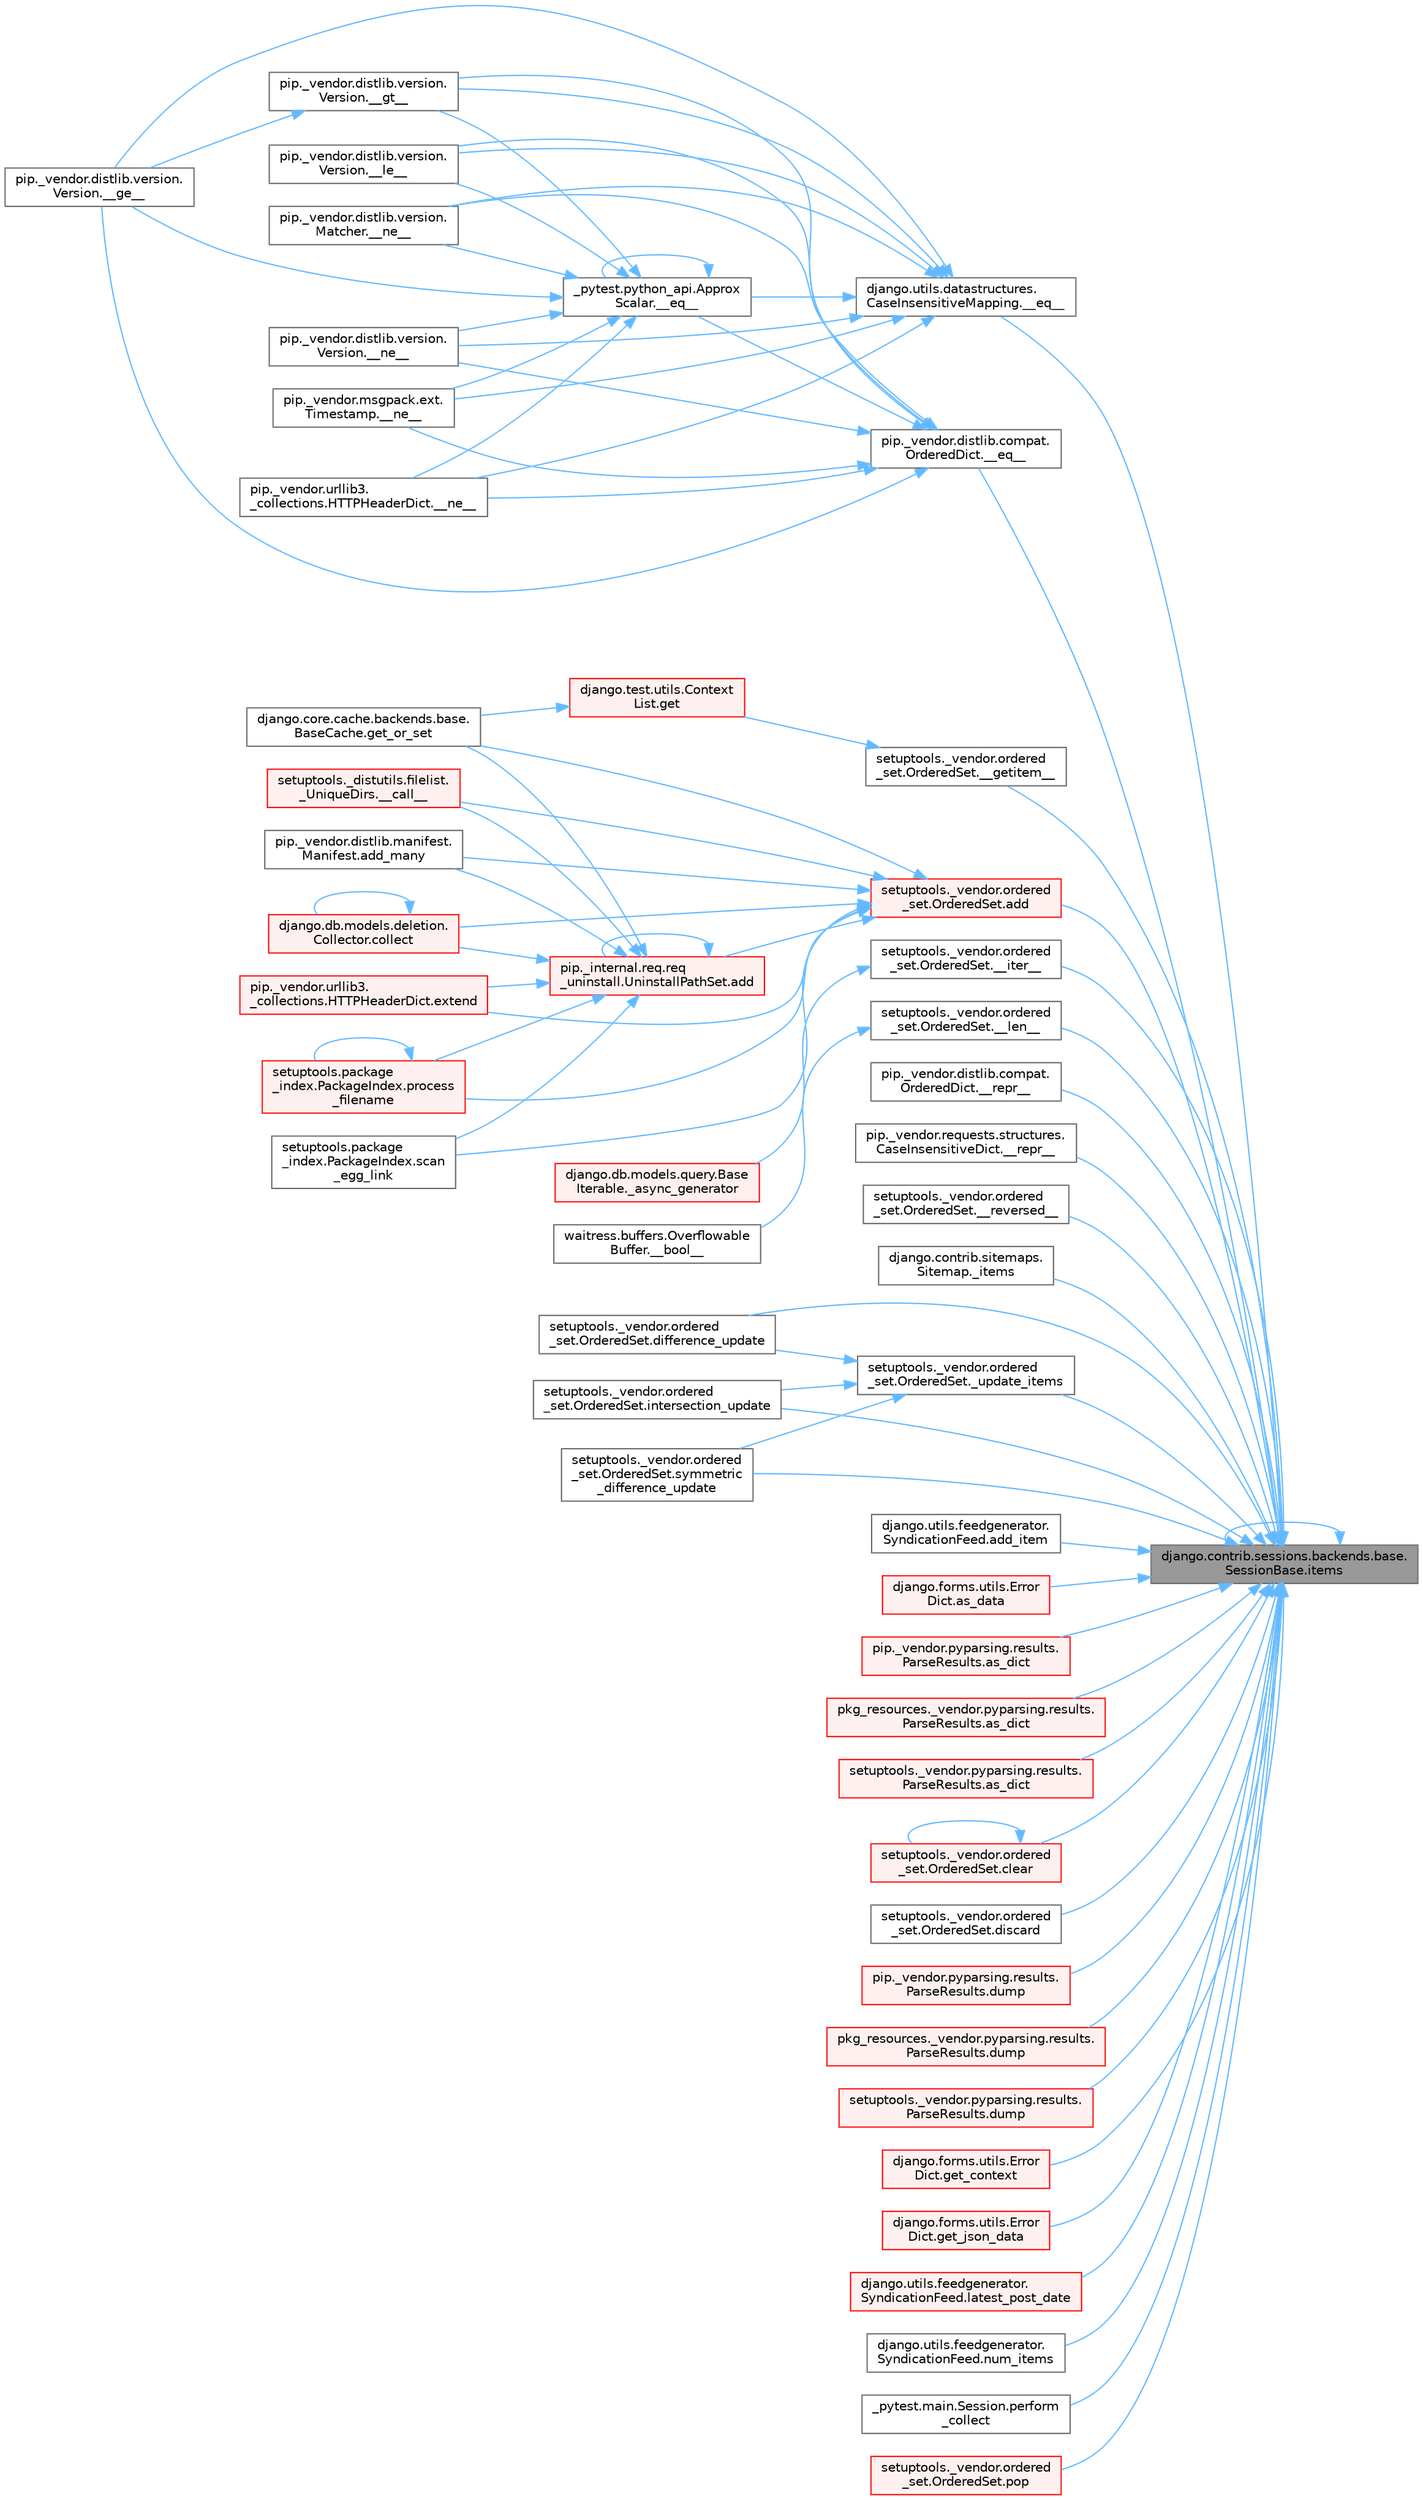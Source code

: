 digraph "django.contrib.sessions.backends.base.SessionBase.items"
{
 // LATEX_PDF_SIZE
  bgcolor="transparent";
  edge [fontname=Helvetica,fontsize=10,labelfontname=Helvetica,labelfontsize=10];
  node [fontname=Helvetica,fontsize=10,shape=box,height=0.2,width=0.4];
  rankdir="RL";
  Node1 [id="Node000001",label="django.contrib.sessions.backends.base.\lSessionBase.items",height=0.2,width=0.4,color="gray40", fillcolor="grey60", style="filled", fontcolor="black",tooltip=" "];
  Node1 -> Node2 [id="edge1_Node000001_Node000002",dir="back",color="steelblue1",style="solid",tooltip=" "];
  Node2 [id="Node000002",label="django.utils.datastructures.\lCaseInsensitiveMapping.__eq__",height=0.2,width=0.4,color="grey40", fillcolor="white", style="filled",URL="$classdjango_1_1utils_1_1datastructures_1_1_case_insensitive_mapping.html#a69618a78471c9326ffcbf5af4c33bd1a",tooltip=" "];
  Node2 -> Node3 [id="edge2_Node000002_Node000003",dir="back",color="steelblue1",style="solid",tooltip=" "];
  Node3 [id="Node000003",label="_pytest.python_api.Approx\lScalar.__eq__",height=0.2,width=0.4,color="grey40", fillcolor="white", style="filled",URL="$class__pytest_1_1python__api_1_1_approx_scalar.html#af4601ee4ca7409927f88c83ebfc3d923",tooltip=" "];
  Node3 -> Node3 [id="edge3_Node000003_Node000003",dir="back",color="steelblue1",style="solid",tooltip=" "];
  Node3 -> Node4 [id="edge4_Node000003_Node000004",dir="back",color="steelblue1",style="solid",tooltip=" "];
  Node4 [id="Node000004",label="pip._vendor.distlib.version.\lVersion.__ge__",height=0.2,width=0.4,color="grey40", fillcolor="white", style="filled",URL="$classpip_1_1__vendor_1_1distlib_1_1version_1_1_version.html#aa6b7b889cebc687ddb5ed9040d01b1ec",tooltip=" "];
  Node3 -> Node5 [id="edge5_Node000003_Node000005",dir="back",color="steelblue1",style="solid",tooltip=" "];
  Node5 [id="Node000005",label="pip._vendor.distlib.version.\lVersion.__gt__",height=0.2,width=0.4,color="grey40", fillcolor="white", style="filled",URL="$classpip_1_1__vendor_1_1distlib_1_1version_1_1_version.html#a51cf0c8da1bb6829173ff6861b10cb5f",tooltip=" "];
  Node5 -> Node4 [id="edge6_Node000005_Node000004",dir="back",color="steelblue1",style="solid",tooltip=" "];
  Node3 -> Node6 [id="edge7_Node000003_Node000006",dir="back",color="steelblue1",style="solid",tooltip=" "];
  Node6 [id="Node000006",label="pip._vendor.distlib.version.\lVersion.__le__",height=0.2,width=0.4,color="grey40", fillcolor="white", style="filled",URL="$classpip_1_1__vendor_1_1distlib_1_1version_1_1_version.html#ae5e2c5d9b76377e286fcf92a382cbb8b",tooltip=" "];
  Node3 -> Node7 [id="edge8_Node000003_Node000007",dir="back",color="steelblue1",style="solid",tooltip=" "];
  Node7 [id="Node000007",label="pip._vendor.distlib.version.\lMatcher.__ne__",height=0.2,width=0.4,color="grey40", fillcolor="white", style="filled",URL="$classpip_1_1__vendor_1_1distlib_1_1version_1_1_matcher.html#a24f8f8a4686bff3018fee5d22f4e02f1",tooltip=" "];
  Node3 -> Node8 [id="edge9_Node000003_Node000008",dir="back",color="steelblue1",style="solid",tooltip=" "];
  Node8 [id="Node000008",label="pip._vendor.distlib.version.\lVersion.__ne__",height=0.2,width=0.4,color="grey40", fillcolor="white", style="filled",URL="$classpip_1_1__vendor_1_1distlib_1_1version_1_1_version.html#aea3cdf6db007318ab1a2e8d144e2a4a1",tooltip=" "];
  Node3 -> Node9 [id="edge10_Node000003_Node000009",dir="back",color="steelblue1",style="solid",tooltip=" "];
  Node9 [id="Node000009",label="pip._vendor.msgpack.ext.\lTimestamp.__ne__",height=0.2,width=0.4,color="grey40", fillcolor="white", style="filled",URL="$classpip_1_1__vendor_1_1msgpack_1_1ext_1_1_timestamp.html#ac38b8cada8075f7a1133b06bc99b2317",tooltip=" "];
  Node3 -> Node10 [id="edge11_Node000003_Node000010",dir="back",color="steelblue1",style="solid",tooltip=" "];
  Node10 [id="Node000010",label="pip._vendor.urllib3.\l_collections.HTTPHeaderDict.__ne__",height=0.2,width=0.4,color="grey40", fillcolor="white", style="filled",URL="$classpip_1_1__vendor_1_1urllib3_1_1__collections_1_1_h_t_t_p_header_dict.html#aa7766a9499d33160a1258e140e35a806",tooltip=" "];
  Node2 -> Node4 [id="edge12_Node000002_Node000004",dir="back",color="steelblue1",style="solid",tooltip=" "];
  Node2 -> Node5 [id="edge13_Node000002_Node000005",dir="back",color="steelblue1",style="solid",tooltip=" "];
  Node2 -> Node6 [id="edge14_Node000002_Node000006",dir="back",color="steelblue1",style="solid",tooltip=" "];
  Node2 -> Node7 [id="edge15_Node000002_Node000007",dir="back",color="steelblue1",style="solid",tooltip=" "];
  Node2 -> Node8 [id="edge16_Node000002_Node000008",dir="back",color="steelblue1",style="solid",tooltip=" "];
  Node2 -> Node9 [id="edge17_Node000002_Node000009",dir="back",color="steelblue1",style="solid",tooltip=" "];
  Node2 -> Node10 [id="edge18_Node000002_Node000010",dir="back",color="steelblue1",style="solid",tooltip=" "];
  Node1 -> Node11 [id="edge19_Node000001_Node000011",dir="back",color="steelblue1",style="solid",tooltip=" "];
  Node11 [id="Node000011",label="pip._vendor.distlib.compat.\lOrderedDict.__eq__",height=0.2,width=0.4,color="grey40", fillcolor="white", style="filled",URL="$classpip_1_1__vendor_1_1distlib_1_1compat_1_1_ordered_dict.html#a83b4a14d5e269c91b2dcd15ac2fc83a8",tooltip=" "];
  Node11 -> Node3 [id="edge20_Node000011_Node000003",dir="back",color="steelblue1",style="solid",tooltip=" "];
  Node11 -> Node4 [id="edge21_Node000011_Node000004",dir="back",color="steelblue1",style="solid",tooltip=" "];
  Node11 -> Node5 [id="edge22_Node000011_Node000005",dir="back",color="steelblue1",style="solid",tooltip=" "];
  Node11 -> Node6 [id="edge23_Node000011_Node000006",dir="back",color="steelblue1",style="solid",tooltip=" "];
  Node11 -> Node7 [id="edge24_Node000011_Node000007",dir="back",color="steelblue1",style="solid",tooltip=" "];
  Node11 -> Node8 [id="edge25_Node000011_Node000008",dir="back",color="steelblue1",style="solid",tooltip=" "];
  Node11 -> Node9 [id="edge26_Node000011_Node000009",dir="back",color="steelblue1",style="solid",tooltip=" "];
  Node11 -> Node10 [id="edge27_Node000011_Node000010",dir="back",color="steelblue1",style="solid",tooltip=" "];
  Node1 -> Node12 [id="edge28_Node000001_Node000012",dir="back",color="steelblue1",style="solid",tooltip=" "];
  Node12 [id="Node000012",label="setuptools._vendor.ordered\l_set.OrderedSet.__getitem__",height=0.2,width=0.4,color="grey40", fillcolor="white", style="filled",URL="$classsetuptools_1_1__vendor_1_1ordered__set_1_1_ordered_set.html#aaa8657c0e85788ac2555cc46176b060c",tooltip=" "];
  Node12 -> Node13 [id="edge29_Node000012_Node000013",dir="back",color="steelblue1",style="solid",tooltip=" "];
  Node13 [id="Node000013",label="django.test.utils.Context\lList.get",height=0.2,width=0.4,color="red", fillcolor="#FFF0F0", style="filled",URL="$classdjango_1_1test_1_1utils_1_1_context_list.html#a1797663a8ac92f44dcb9ad281a896842",tooltip=" "];
  Node13 -> Node696 [id="edge30_Node000013_Node000696",dir="back",color="steelblue1",style="solid",tooltip=" "];
  Node696 [id="Node000696",label="django.core.cache.backends.base.\lBaseCache.get_or_set",height=0.2,width=0.4,color="grey40", fillcolor="white", style="filled",URL="$classdjango_1_1core_1_1cache_1_1backends_1_1base_1_1_base_cache.html#ac478d532b4c2b74987f49ff8291e5343",tooltip=" "];
  Node1 -> Node3181 [id="edge31_Node000001_Node003181",dir="back",color="steelblue1",style="solid",tooltip=" "];
  Node3181 [id="Node003181",label="setuptools._vendor.ordered\l_set.OrderedSet.__iter__",height=0.2,width=0.4,color="grey40", fillcolor="white", style="filled",URL="$classsetuptools_1_1__vendor_1_1ordered__set_1_1_ordered_set.html#ac9b71477e101c03a68acd73186086224",tooltip=" "];
  Node3181 -> Node65 [id="edge32_Node003181_Node000065",dir="back",color="steelblue1",style="solid",tooltip=" "];
  Node65 [id="Node000065",label="django.db.models.query.Base\lIterable._async_generator",height=0.2,width=0.4,color="red", fillcolor="#FFF0F0", style="filled",URL="$classdjango_1_1db_1_1models_1_1query_1_1_base_iterable.html#a3ecc2267976bc6628d1fe84d78355144",tooltip=" "];
  Node1 -> Node3182 [id="edge33_Node000001_Node003182",dir="back",color="steelblue1",style="solid",tooltip=" "];
  Node3182 [id="Node003182",label="setuptools._vendor.ordered\l_set.OrderedSet.__len__",height=0.2,width=0.4,color="grey40", fillcolor="white", style="filled",URL="$classsetuptools_1_1__vendor_1_1ordered__set_1_1_ordered_set.html#a9d6fda655ebb14849210009e5a0d1a47",tooltip=" "];
  Node3182 -> Node106 [id="edge34_Node003182_Node000106",dir="back",color="steelblue1",style="solid",tooltip=" "];
  Node106 [id="Node000106",label="waitress.buffers.Overflowable\lBuffer.__bool__",height=0.2,width=0.4,color="grey40", fillcolor="white", style="filled",URL="$classwaitress_1_1buffers_1_1_overflowable_buffer.html#afb6d9eccdeea0e50b91f9281878e017a",tooltip=" "];
  Node1 -> Node3183 [id="edge35_Node000001_Node003183",dir="back",color="steelblue1",style="solid",tooltip=" "];
  Node3183 [id="Node003183",label="pip._vendor.distlib.compat.\lOrderedDict.__repr__",height=0.2,width=0.4,color="grey40", fillcolor="white", style="filled",URL="$classpip_1_1__vendor_1_1distlib_1_1compat_1_1_ordered_dict.html#a1463a8b8a735bd16c8b7ec00dd5d0e25",tooltip=" "];
  Node1 -> Node3184 [id="edge36_Node000001_Node003184",dir="back",color="steelblue1",style="solid",tooltip=" "];
  Node3184 [id="Node003184",label="pip._vendor.requests.structures.\lCaseInsensitiveDict.__repr__",height=0.2,width=0.4,color="grey40", fillcolor="white", style="filled",URL="$classpip_1_1__vendor_1_1requests_1_1structures_1_1_case_insensitive_dict.html#a37843053389f2e664cefb1f2a4c245ce",tooltip=" "];
  Node1 -> Node3185 [id="edge37_Node000001_Node003185",dir="back",color="steelblue1",style="solid",tooltip=" "];
  Node3185 [id="Node003185",label="setuptools._vendor.ordered\l_set.OrderedSet.__reversed__",height=0.2,width=0.4,color="grey40", fillcolor="white", style="filled",URL="$classsetuptools_1_1__vendor_1_1ordered__set_1_1_ordered_set.html#af61396bb9685974be3cafceb2d82c031",tooltip=" "];
  Node1 -> Node3186 [id="edge38_Node000001_Node003186",dir="back",color="steelblue1",style="solid",tooltip=" "];
  Node3186 [id="Node003186",label="django.contrib.sitemaps.\lSitemap._items",height=0.2,width=0.4,color="grey40", fillcolor="white", style="filled",URL="$classdjango_1_1contrib_1_1sitemaps_1_1_sitemap.html#a6c810076b63a1094a82f4fd25a317fad",tooltip=" "];
  Node1 -> Node3187 [id="edge39_Node000001_Node003187",dir="back",color="steelblue1",style="solid",tooltip=" "];
  Node3187 [id="Node003187",label="setuptools._vendor.ordered\l_set.OrderedSet._update_items",height=0.2,width=0.4,color="grey40", fillcolor="white", style="filled",URL="$classsetuptools_1_1__vendor_1_1ordered__set_1_1_ordered_set.html#a5a04af00a2355e349ad0222b4f243e52",tooltip=" "];
  Node3187 -> Node3188 [id="edge40_Node003187_Node003188",dir="back",color="steelblue1",style="solid",tooltip=" "];
  Node3188 [id="Node003188",label="setuptools._vendor.ordered\l_set.OrderedSet.difference_update",height=0.2,width=0.4,color="grey40", fillcolor="white", style="filled",URL="$classsetuptools_1_1__vendor_1_1ordered__set_1_1_ordered_set.html#ab64def0f455bd9cc544831b4a778e64a",tooltip=" "];
  Node3187 -> Node3189 [id="edge41_Node003187_Node003189",dir="back",color="steelblue1",style="solid",tooltip=" "];
  Node3189 [id="Node003189",label="setuptools._vendor.ordered\l_set.OrderedSet.intersection_update",height=0.2,width=0.4,color="grey40", fillcolor="white", style="filled",URL="$classsetuptools_1_1__vendor_1_1ordered__set_1_1_ordered_set.html#aa6243219a6bb2a70f5d64ee266a1e270",tooltip=" "];
  Node3187 -> Node3190 [id="edge42_Node003187_Node003190",dir="back",color="steelblue1",style="solid",tooltip=" "];
  Node3190 [id="Node003190",label="setuptools._vendor.ordered\l_set.OrderedSet.symmetric\l_difference_update",height=0.2,width=0.4,color="grey40", fillcolor="white", style="filled",URL="$classsetuptools_1_1__vendor_1_1ordered__set_1_1_ordered_set.html#a871cad20e7598edcaf8ab3cfb898cbbc",tooltip=" "];
  Node1 -> Node3191 [id="edge43_Node000001_Node003191",dir="back",color="steelblue1",style="solid",tooltip=" "];
  Node3191 [id="Node003191",label="setuptools._vendor.ordered\l_set.OrderedSet.add",height=0.2,width=0.4,color="red", fillcolor="#FFF0F0", style="filled",URL="$classsetuptools_1_1__vendor_1_1ordered__set_1_1_ordered_set.html#a89b420a1836292f0417c8c86fa2bfe55",tooltip=" "];
  Node3191 -> Node165 [id="edge44_Node003191_Node000165",dir="back",color="steelblue1",style="solid",tooltip=" "];
  Node165 [id="Node000165",label="setuptools._distutils.filelist.\l_UniqueDirs.__call__",height=0.2,width=0.4,color="red", fillcolor="#FFF0F0", style="filled",URL="$classsetuptools_1_1__distutils_1_1filelist_1_1___unique_dirs.html#ae93f93be227a359a5acb33f43588be38",tooltip=" "];
  Node3191 -> Node166 [id="edge45_Node003191_Node000166",dir="back",color="steelblue1",style="solid",tooltip=" "];
  Node166 [id="Node000166",label="pip._internal.req.req\l_uninstall.UninstallPathSet.add",height=0.2,width=0.4,color="red", fillcolor="#FFF0F0", style="filled",URL="$classpip_1_1__internal_1_1req_1_1req__uninstall_1_1_uninstall_path_set.html#ad34a919f45b9c89e6b0d59ec0d24ba4c",tooltip=" "];
  Node166 -> Node165 [id="edge46_Node000166_Node000165",dir="back",color="steelblue1",style="solid",tooltip=" "];
  Node166 -> Node166 [id="edge47_Node000166_Node000166",dir="back",color="steelblue1",style="solid",tooltip=" "];
  Node166 -> Node167 [id="edge48_Node000166_Node000167",dir="back",color="steelblue1",style="solid",tooltip=" "];
  Node167 [id="Node000167",label="pip._vendor.distlib.manifest.\lManifest.add_many",height=0.2,width=0.4,color="grey40", fillcolor="white", style="filled",URL="$classpip_1_1__vendor_1_1distlib_1_1manifest_1_1_manifest.html#aedd3a1430fdbbc656b0c203b798ad944",tooltip=" "];
  Node166 -> Node169 [id="edge49_Node000166_Node000169",dir="back",color="steelblue1",style="solid",tooltip=" "];
  Node169 [id="Node000169",label="django.db.models.deletion.\lCollector.collect",height=0.2,width=0.4,color="red", fillcolor="#FFF0F0", style="filled",URL="$classdjango_1_1db_1_1models_1_1deletion_1_1_collector.html#ae6d2a061dcb129755a51ced6ab45edad",tooltip=" "];
  Node169 -> Node169 [id="edge50_Node000169_Node000169",dir="back",color="steelblue1",style="solid",tooltip=" "];
  Node166 -> Node660 [id="edge51_Node000166_Node000660",dir="back",color="steelblue1",style="solid",tooltip=" "];
  Node660 [id="Node000660",label="pip._vendor.urllib3.\l_collections.HTTPHeaderDict.extend",height=0.2,width=0.4,color="red", fillcolor="#FFF0F0", style="filled",URL="$classpip_1_1__vendor_1_1urllib3_1_1__collections_1_1_h_t_t_p_header_dict.html#a2e1d7729c6ade1c90e37914063295d1f",tooltip=" "];
  Node166 -> Node696 [id="edge52_Node000166_Node000696",dir="back",color="steelblue1",style="solid",tooltip=" "];
  Node166 -> Node697 [id="edge53_Node000166_Node000697",dir="back",color="steelblue1",style="solid",tooltip=" "];
  Node697 [id="Node000697",label="setuptools.package\l_index.PackageIndex.process\l_filename",height=0.2,width=0.4,color="red", fillcolor="#FFF0F0", style="filled",URL="$classsetuptools_1_1package__index_1_1_package_index.html#ab04da07ff3d457892f53ca1e671514cc",tooltip=" "];
  Node697 -> Node697 [id="edge54_Node000697_Node000697",dir="back",color="steelblue1",style="solid",tooltip=" "];
  Node166 -> Node706 [id="edge55_Node000166_Node000706",dir="back",color="steelblue1",style="solid",tooltip=" "];
  Node706 [id="Node000706",label="setuptools.package\l_index.PackageIndex.scan\l_egg_link",height=0.2,width=0.4,color="grey40", fillcolor="white", style="filled",URL="$classsetuptools_1_1package__index_1_1_package_index.html#a96dd6026fe8fc64412e12229e6188bc6",tooltip=" "];
  Node3191 -> Node167 [id="edge56_Node003191_Node000167",dir="back",color="steelblue1",style="solid",tooltip=" "];
  Node3191 -> Node169 [id="edge57_Node003191_Node000169",dir="back",color="steelblue1",style="solid",tooltip=" "];
  Node3191 -> Node660 [id="edge58_Node003191_Node000660",dir="back",color="steelblue1",style="solid",tooltip=" "];
  Node3191 -> Node696 [id="edge59_Node003191_Node000696",dir="back",color="steelblue1",style="solid",tooltip=" "];
  Node3191 -> Node697 [id="edge60_Node003191_Node000697",dir="back",color="steelblue1",style="solid",tooltip=" "];
  Node3191 -> Node706 [id="edge61_Node003191_Node000706",dir="back",color="steelblue1",style="solid",tooltip=" "];
  Node1 -> Node3192 [id="edge62_Node000001_Node003192",dir="back",color="steelblue1",style="solid",tooltip=" "];
  Node3192 [id="Node003192",label="django.utils.feedgenerator.\lSyndicationFeed.add_item",height=0.2,width=0.4,color="grey40", fillcolor="white", style="filled",URL="$classdjango_1_1utils_1_1feedgenerator_1_1_syndication_feed.html#aaf2a5b91249b5752311493594b6dfbed",tooltip=" "];
  Node1 -> Node3193 [id="edge63_Node000001_Node003193",dir="back",color="steelblue1",style="solid",tooltip=" "];
  Node3193 [id="Node003193",label="django.forms.utils.Error\lDict.as_data",height=0.2,width=0.4,color="red", fillcolor="#FFF0F0", style="filled",URL="$classdjango_1_1forms_1_1utils_1_1_error_dict.html#a95761ac05a7d995e649a90afa49c30e2",tooltip=" "];
  Node1 -> Node3196 [id="edge64_Node000001_Node003196",dir="back",color="steelblue1",style="solid",tooltip=" "];
  Node3196 [id="Node003196",label="pip._vendor.pyparsing.results.\lParseResults.as_dict",height=0.2,width=0.4,color="red", fillcolor="#FFF0F0", style="filled",URL="$classpip_1_1__vendor_1_1pyparsing_1_1results_1_1_parse_results.html#a8eacba06a635cbb7fc817457d025efe0",tooltip=" "];
  Node1 -> Node3199 [id="edge65_Node000001_Node003199",dir="back",color="steelblue1",style="solid",tooltip=" "];
  Node3199 [id="Node003199",label="pkg_resources._vendor.pyparsing.results.\lParseResults.as_dict",height=0.2,width=0.4,color="red", fillcolor="#FFF0F0", style="filled",URL="$classpkg__resources_1_1__vendor_1_1pyparsing_1_1results_1_1_parse_results.html#a8edb3571b6331a46b00f60753e3ee783",tooltip=" "];
  Node1 -> Node3200 [id="edge66_Node000001_Node003200",dir="back",color="steelblue1",style="solid",tooltip=" "];
  Node3200 [id="Node003200",label="setuptools._vendor.pyparsing.results.\lParseResults.as_dict",height=0.2,width=0.4,color="red", fillcolor="#FFF0F0", style="filled",URL="$classsetuptools_1_1__vendor_1_1pyparsing_1_1results_1_1_parse_results.html#ab5971defc22d3c1b64ec66e6fdca2f9f",tooltip=" "];
  Node1 -> Node3201 [id="edge67_Node000001_Node003201",dir="back",color="steelblue1",style="solid",tooltip=" "];
  Node3201 [id="Node003201",label="setuptools._vendor.ordered\l_set.OrderedSet.clear",height=0.2,width=0.4,color="red", fillcolor="#FFF0F0", style="filled",URL="$classsetuptools_1_1__vendor_1_1ordered__set_1_1_ordered_set.html#a7bc043a3c66cd95ef9d8ba3959c148c5",tooltip=" "];
  Node3201 -> Node3201 [id="edge68_Node003201_Node003201",dir="back",color="steelblue1",style="solid",tooltip=" "];
  Node1 -> Node3188 [id="edge69_Node000001_Node003188",dir="back",color="steelblue1",style="solid",tooltip=" "];
  Node1 -> Node3202 [id="edge70_Node000001_Node003202",dir="back",color="steelblue1",style="solid",tooltip=" "];
  Node3202 [id="Node003202",label="setuptools._vendor.ordered\l_set.OrderedSet.discard",height=0.2,width=0.4,color="grey40", fillcolor="white", style="filled",URL="$classsetuptools_1_1__vendor_1_1ordered__set_1_1_ordered_set.html#a02aa2e01238bcf97f920d043b24b415d",tooltip=" "];
  Node1 -> Node3203 [id="edge71_Node000001_Node003203",dir="back",color="steelblue1",style="solid",tooltip=" "];
  Node3203 [id="Node003203",label="pip._vendor.pyparsing.results.\lParseResults.dump",height=0.2,width=0.4,color="red", fillcolor="#FFF0F0", style="filled",URL="$classpip_1_1__vendor_1_1pyparsing_1_1results_1_1_parse_results.html#a54e027c4a7171fe6512124217be63a9e",tooltip=" "];
  Node1 -> Node3204 [id="edge72_Node000001_Node003204",dir="back",color="steelblue1",style="solid",tooltip=" "];
  Node3204 [id="Node003204",label="pkg_resources._vendor.pyparsing.results.\lParseResults.dump",height=0.2,width=0.4,color="red", fillcolor="#FFF0F0", style="filled",URL="$classpkg__resources_1_1__vendor_1_1pyparsing_1_1results_1_1_parse_results.html#ad4e45cd60b8d81b29fddd76356b68da1",tooltip=" "];
  Node1 -> Node3205 [id="edge73_Node000001_Node003205",dir="back",color="steelblue1",style="solid",tooltip=" "];
  Node3205 [id="Node003205",label="setuptools._vendor.pyparsing.results.\lParseResults.dump",height=0.2,width=0.4,color="red", fillcolor="#FFF0F0", style="filled",URL="$classsetuptools_1_1__vendor_1_1pyparsing_1_1results_1_1_parse_results.html#aa8be631c6d9da38c19f205601b6331b7",tooltip=" "];
  Node1 -> Node3206 [id="edge74_Node000001_Node003206",dir="back",color="steelblue1",style="solid",tooltip=" "];
  Node3206 [id="Node003206",label="django.forms.utils.Error\lDict.get_context",height=0.2,width=0.4,color="red", fillcolor="#FFF0F0", style="filled",URL="$classdjango_1_1forms_1_1utils_1_1_error_dict.html#aac62bf2f41f8416bc07de37d7c9d63d2",tooltip=" "];
  Node1 -> Node3207 [id="edge75_Node000001_Node003207",dir="back",color="steelblue1",style="solid",tooltip=" "];
  Node3207 [id="Node003207",label="django.forms.utils.Error\lDict.get_json_data",height=0.2,width=0.4,color="red", fillcolor="#FFF0F0", style="filled",URL="$classdjango_1_1forms_1_1utils_1_1_error_dict.html#a6c52e5a5f4afb00e3bc823c572805189",tooltip=" "];
  Node1 -> Node3189 [id="edge76_Node000001_Node003189",dir="back",color="steelblue1",style="solid",tooltip=" "];
  Node1 -> Node1 [id="edge77_Node000001_Node000001",dir="back",color="steelblue1",style="solid",tooltip=" "];
  Node1 -> Node3208 [id="edge78_Node000001_Node003208",dir="back",color="steelblue1",style="solid",tooltip=" "];
  Node3208 [id="Node003208",label="django.utils.feedgenerator.\lSyndicationFeed.latest_post_date",height=0.2,width=0.4,color="red", fillcolor="#FFF0F0", style="filled",URL="$classdjango_1_1utils_1_1feedgenerator_1_1_syndication_feed.html#a3eb6575cebddb88a00b6bd379c257e22",tooltip=" "];
  Node1 -> Node3209 [id="edge79_Node000001_Node003209",dir="back",color="steelblue1",style="solid",tooltip=" "];
  Node3209 [id="Node003209",label="django.utils.feedgenerator.\lSyndicationFeed.num_items",height=0.2,width=0.4,color="grey40", fillcolor="white", style="filled",URL="$classdjango_1_1utils_1_1feedgenerator_1_1_syndication_feed.html#a6bb199237c9a9b180959ac9d3b1dee55",tooltip=" "];
  Node1 -> Node3090 [id="edge80_Node000001_Node003090",dir="back",color="steelblue1",style="solid",tooltip=" "];
  Node3090 [id="Node003090",label="_pytest.main.Session.perform\l_collect",height=0.2,width=0.4,color="grey40", fillcolor="white", style="filled",URL="$class__pytest_1_1main_1_1_session.html#a08f8b51a3810d91eda6d671853ff6973",tooltip=" "];
  Node1 -> Node3210 [id="edge81_Node000001_Node003210",dir="back",color="steelblue1",style="solid",tooltip=" "];
  Node3210 [id="Node003210",label="setuptools._vendor.ordered\l_set.OrderedSet.pop",height=0.2,width=0.4,color="red", fillcolor="#FFF0F0", style="filled",URL="$classsetuptools_1_1__vendor_1_1ordered__set_1_1_ordered_set.html#a2fbfd8b3d83edfb671900fa6cc784945",tooltip=" "];
  Node1 -> Node3190 [id="edge82_Node000001_Node003190",dir="back",color="steelblue1",style="solid",tooltip=" "];
}

